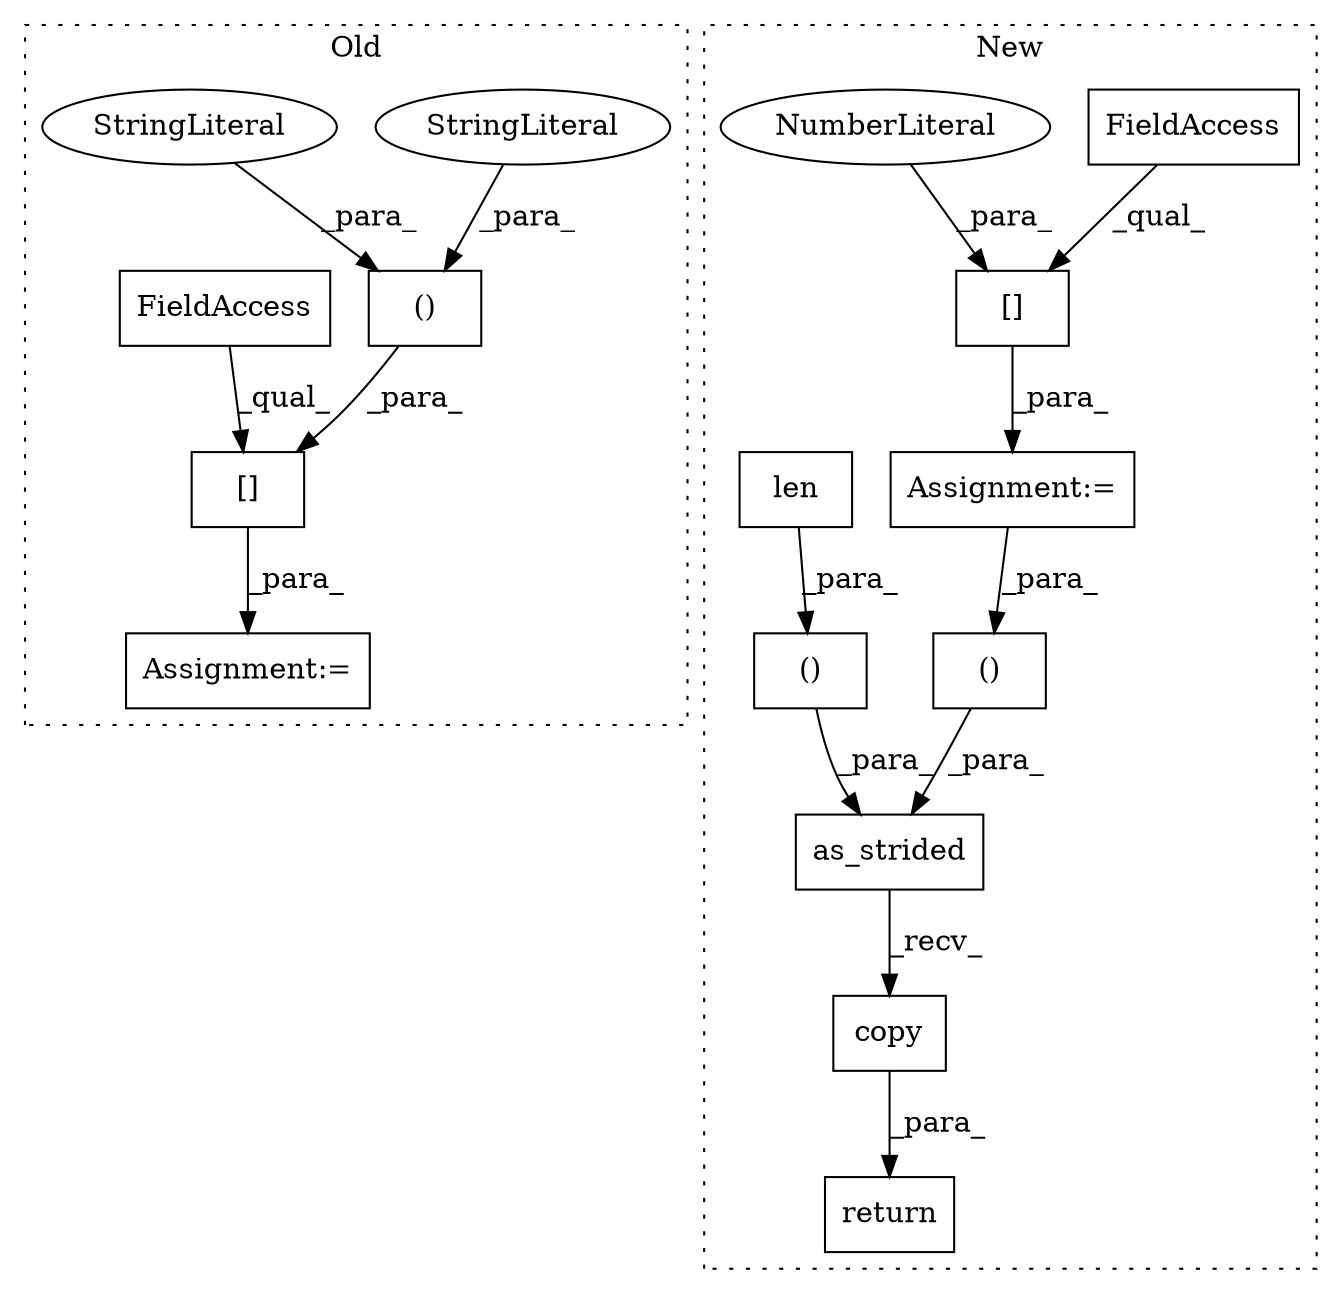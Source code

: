 digraph G {
subgraph cluster0 {
1 [label="[]" a="2" s="1601,1686" l="17,2" shape="box"];
3 [label="()" a="106" s="1618" l="68" shape="box"];
10 [label="StringLiteral" a="45" s="1663" l="23" shape="ellipse"];
12 [label="StringLiteral" a="45" s="1618" l="32" shape="ellipse"];
13 [label="FieldAccess" a="22" s="1601" l="11" shape="box"];
15 [label="Assignment:=" a="7" s="1599" l="2" shape="box"];
label = "Old";
style="dotted";
}
subgraph cluster1 {
2 [label="as_strided" a="32" s="1711,1786" l="11,2" shape="box"];
4 [label="Assignment:=" a="7" s="1682" l="1" shape="box"];
5 [label="()" a="106" s="1770" l="16" shape="box"];
6 [label="[]" a="2" s="1683,1697" l="13,1" shape="box"];
7 [label="()" a="106" s="1649" l="25" shape="box"];
8 [label="FieldAccess" a="22" s="1683" l="12" shape="box"];
9 [label="NumberLiteral" a="34" s="1696" l="1" shape="ellipse"];
11 [label="len" a="32" s="1668,1673" l="4,1" shape="box"];
14 [label="copy" a="32" s="1789" l="6" shape="box"];
16 [label="return" a="41" s="1704" l="7" shape="box"];
label = "New";
style="dotted";
}
1 -> 15 [label="_para_"];
2 -> 14 [label="_recv_"];
3 -> 1 [label="_para_"];
4 -> 5 [label="_para_"];
5 -> 2 [label="_para_"];
6 -> 4 [label="_para_"];
7 -> 2 [label="_para_"];
8 -> 6 [label="_qual_"];
9 -> 6 [label="_para_"];
10 -> 3 [label="_para_"];
11 -> 7 [label="_para_"];
12 -> 3 [label="_para_"];
13 -> 1 [label="_qual_"];
14 -> 16 [label="_para_"];
}